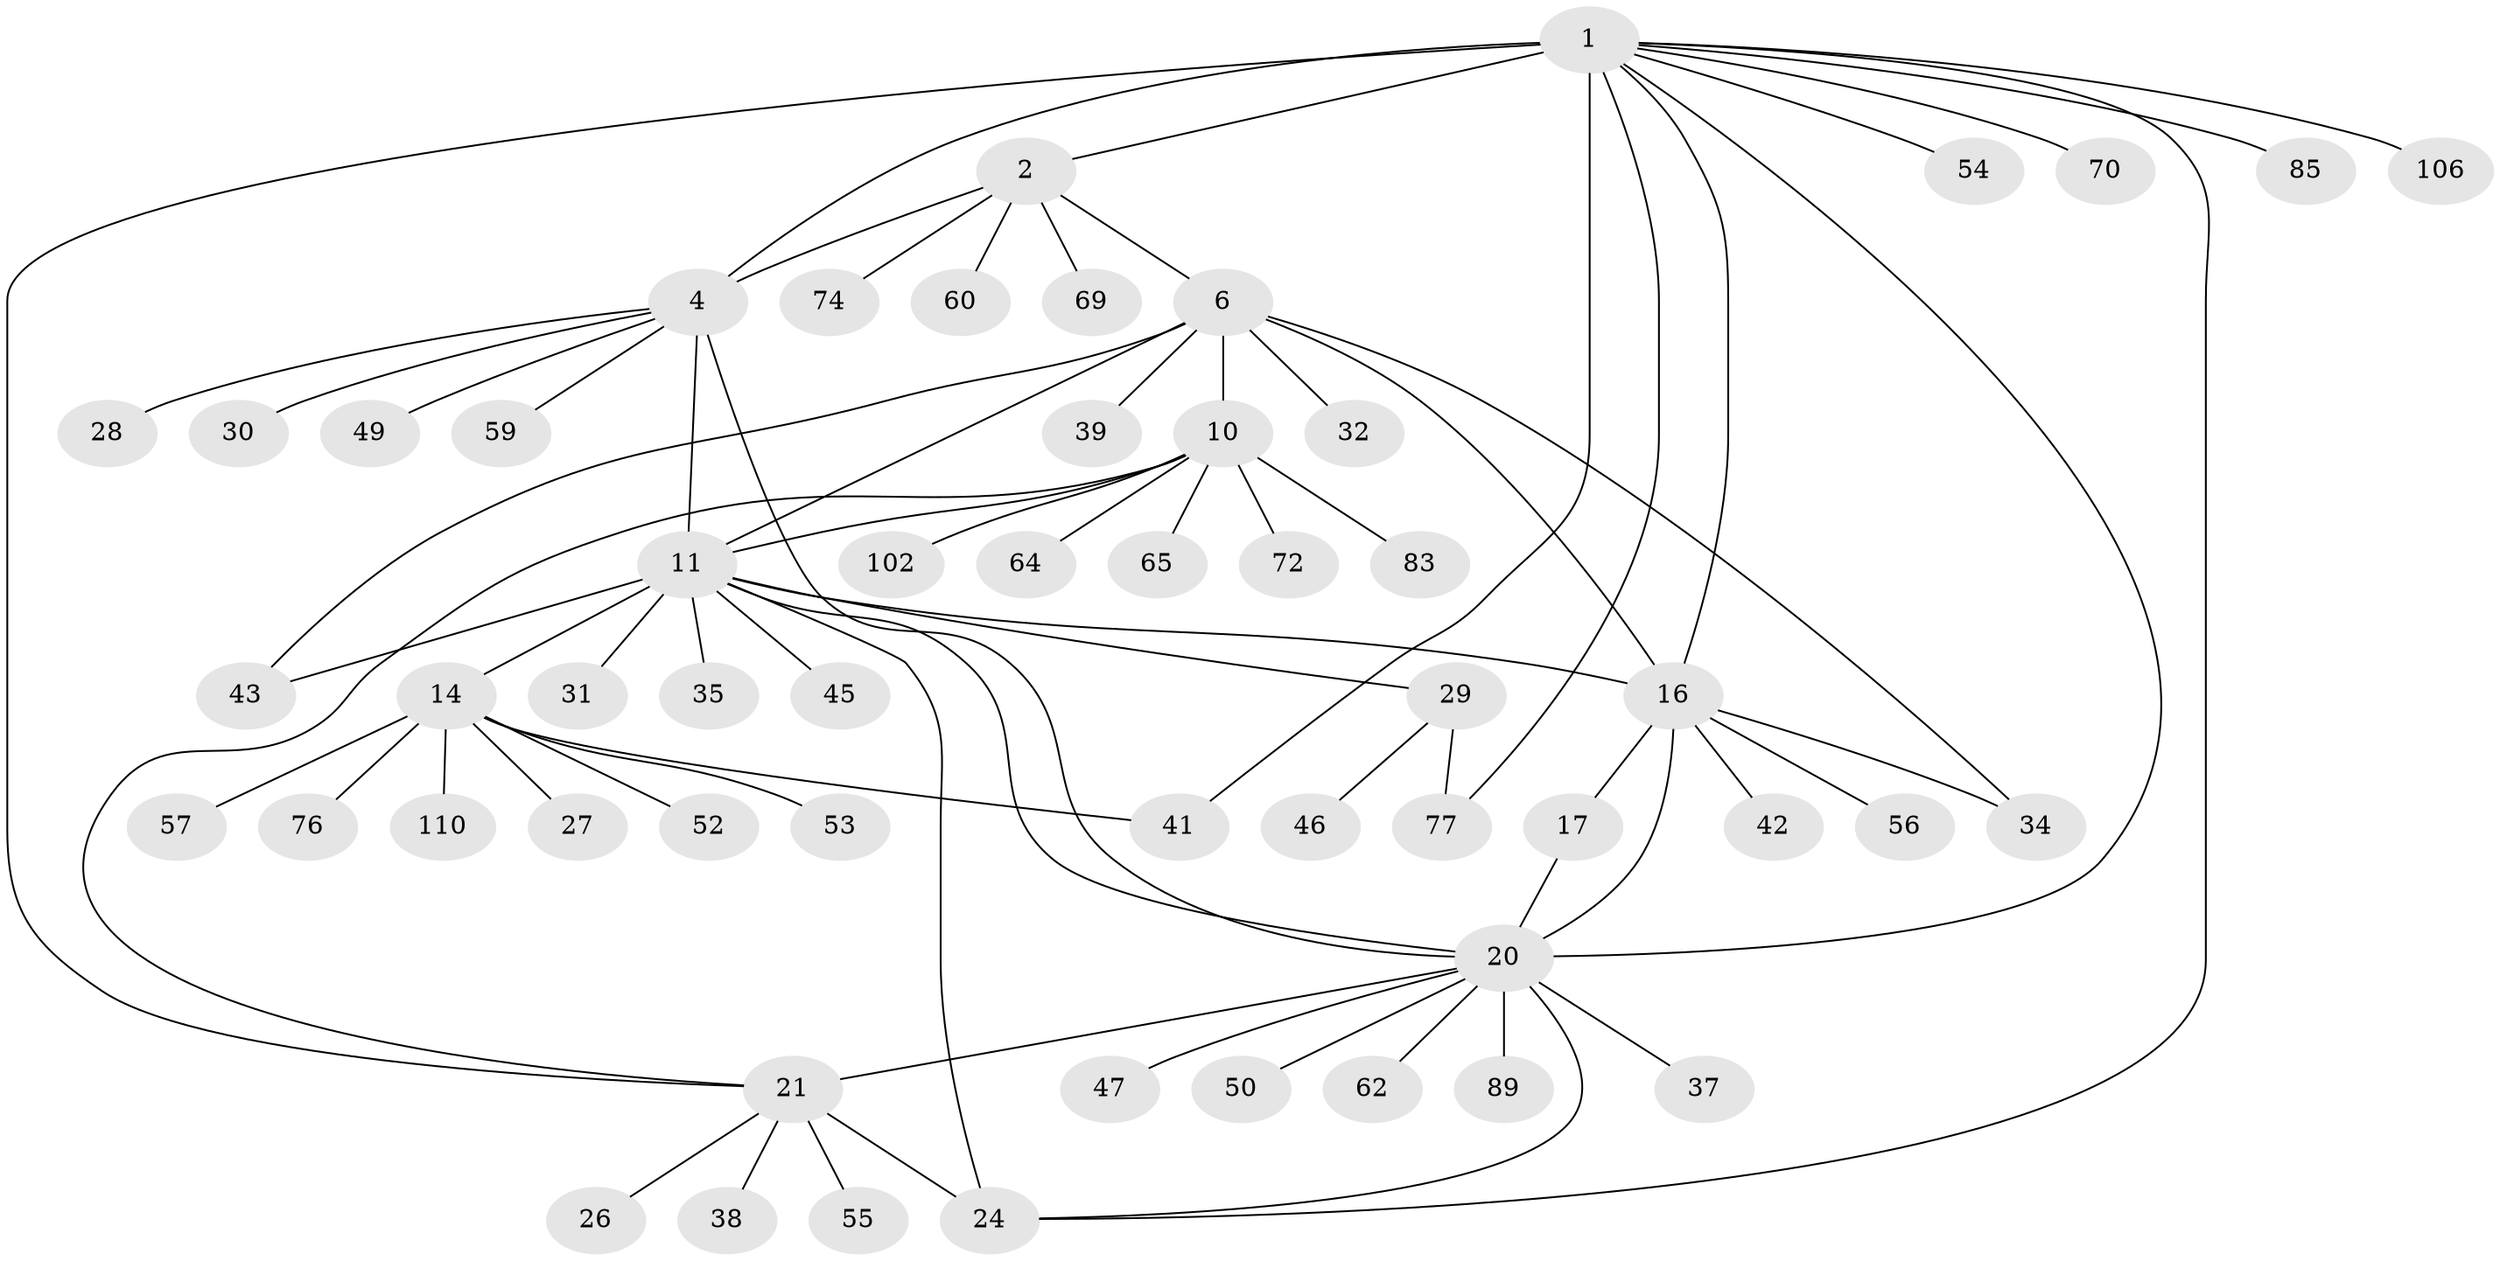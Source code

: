 // original degree distribution, {5: 0.03636363636363636, 8: 0.00909090909090909, 11: 0.05454545454545454, 7: 0.05454545454545454, 12: 0.00909090909090909, 4: 0.00909090909090909, 9: 0.01818181818181818, 6: 0.01818181818181818, 10: 0.01818181818181818, 1: 0.6272727272727273, 3: 0.045454545454545456, 2: 0.1}
// Generated by graph-tools (version 1.1) at 2025/19/03/04/25 18:19:45]
// undirected, 55 vertices, 72 edges
graph export_dot {
graph [start="1"]
  node [color=gray90,style=filled];
  1 [super="+3"];
  2;
  4 [super="+5"];
  6 [super="+7+8+9"];
  10;
  11 [super="+12+94+36"];
  14;
  16 [super="+44+18+80"];
  17 [super="+71+101+51"];
  20 [super="+48+25"];
  21 [super="+23+98+84+40"];
  24;
  26;
  27;
  28;
  29;
  30;
  31;
  32;
  34;
  35 [super="+88"];
  37;
  38;
  39;
  41 [super="+103"];
  42;
  43;
  45;
  46;
  47;
  49;
  50;
  52;
  53;
  54;
  55;
  56 [super="+105"];
  57;
  59;
  60;
  62;
  64;
  65;
  69;
  70 [super="+93+97"];
  72;
  74;
  76;
  77;
  83;
  85;
  89;
  102;
  106;
  110;
  1 -- 2 [weight=2];
  1 -- 4 [weight=4];
  1 -- 54;
  1 -- 70;
  1 -- 41;
  1 -- 106;
  1 -- 77;
  1 -- 16;
  1 -- 20;
  1 -- 85;
  1 -- 21 [weight=2];
  1 -- 24;
  2 -- 4 [weight=2];
  2 -- 60;
  2 -- 69;
  2 -- 74;
  2 -- 6;
  4 -- 49;
  4 -- 59;
  4 -- 28;
  4 -- 30;
  4 -- 11;
  4 -- 20;
  6 -- 10 [weight=4];
  6 -- 43;
  6 -- 32;
  6 -- 34;
  6 -- 39;
  6 -- 11;
  6 -- 16 [weight=2];
  10 -- 21;
  10 -- 64;
  10 -- 65;
  10 -- 72;
  10 -- 83;
  10 -- 102;
  10 -- 11;
  11 -- 14 [weight=4];
  11 -- 24;
  11 -- 31;
  11 -- 45;
  11 -- 35;
  11 -- 43;
  11 -- 20;
  11 -- 29;
  11 -- 16 [weight=2];
  14 -- 27;
  14 -- 41;
  14 -- 52;
  14 -- 53;
  14 -- 57;
  14 -- 76;
  14 -- 110;
  16 -- 17 [weight=3];
  16 -- 20 [weight=3];
  16 -- 34;
  16 -- 42;
  16 -- 56;
  17 -- 20;
  20 -- 37;
  20 -- 47;
  20 -- 89;
  20 -- 62;
  20 -- 50;
  20 -- 21 [weight=2];
  20 -- 24;
  21 -- 24 [weight=2];
  21 -- 26;
  21 -- 38;
  21 -- 55;
  29 -- 46;
  29 -- 77;
}
